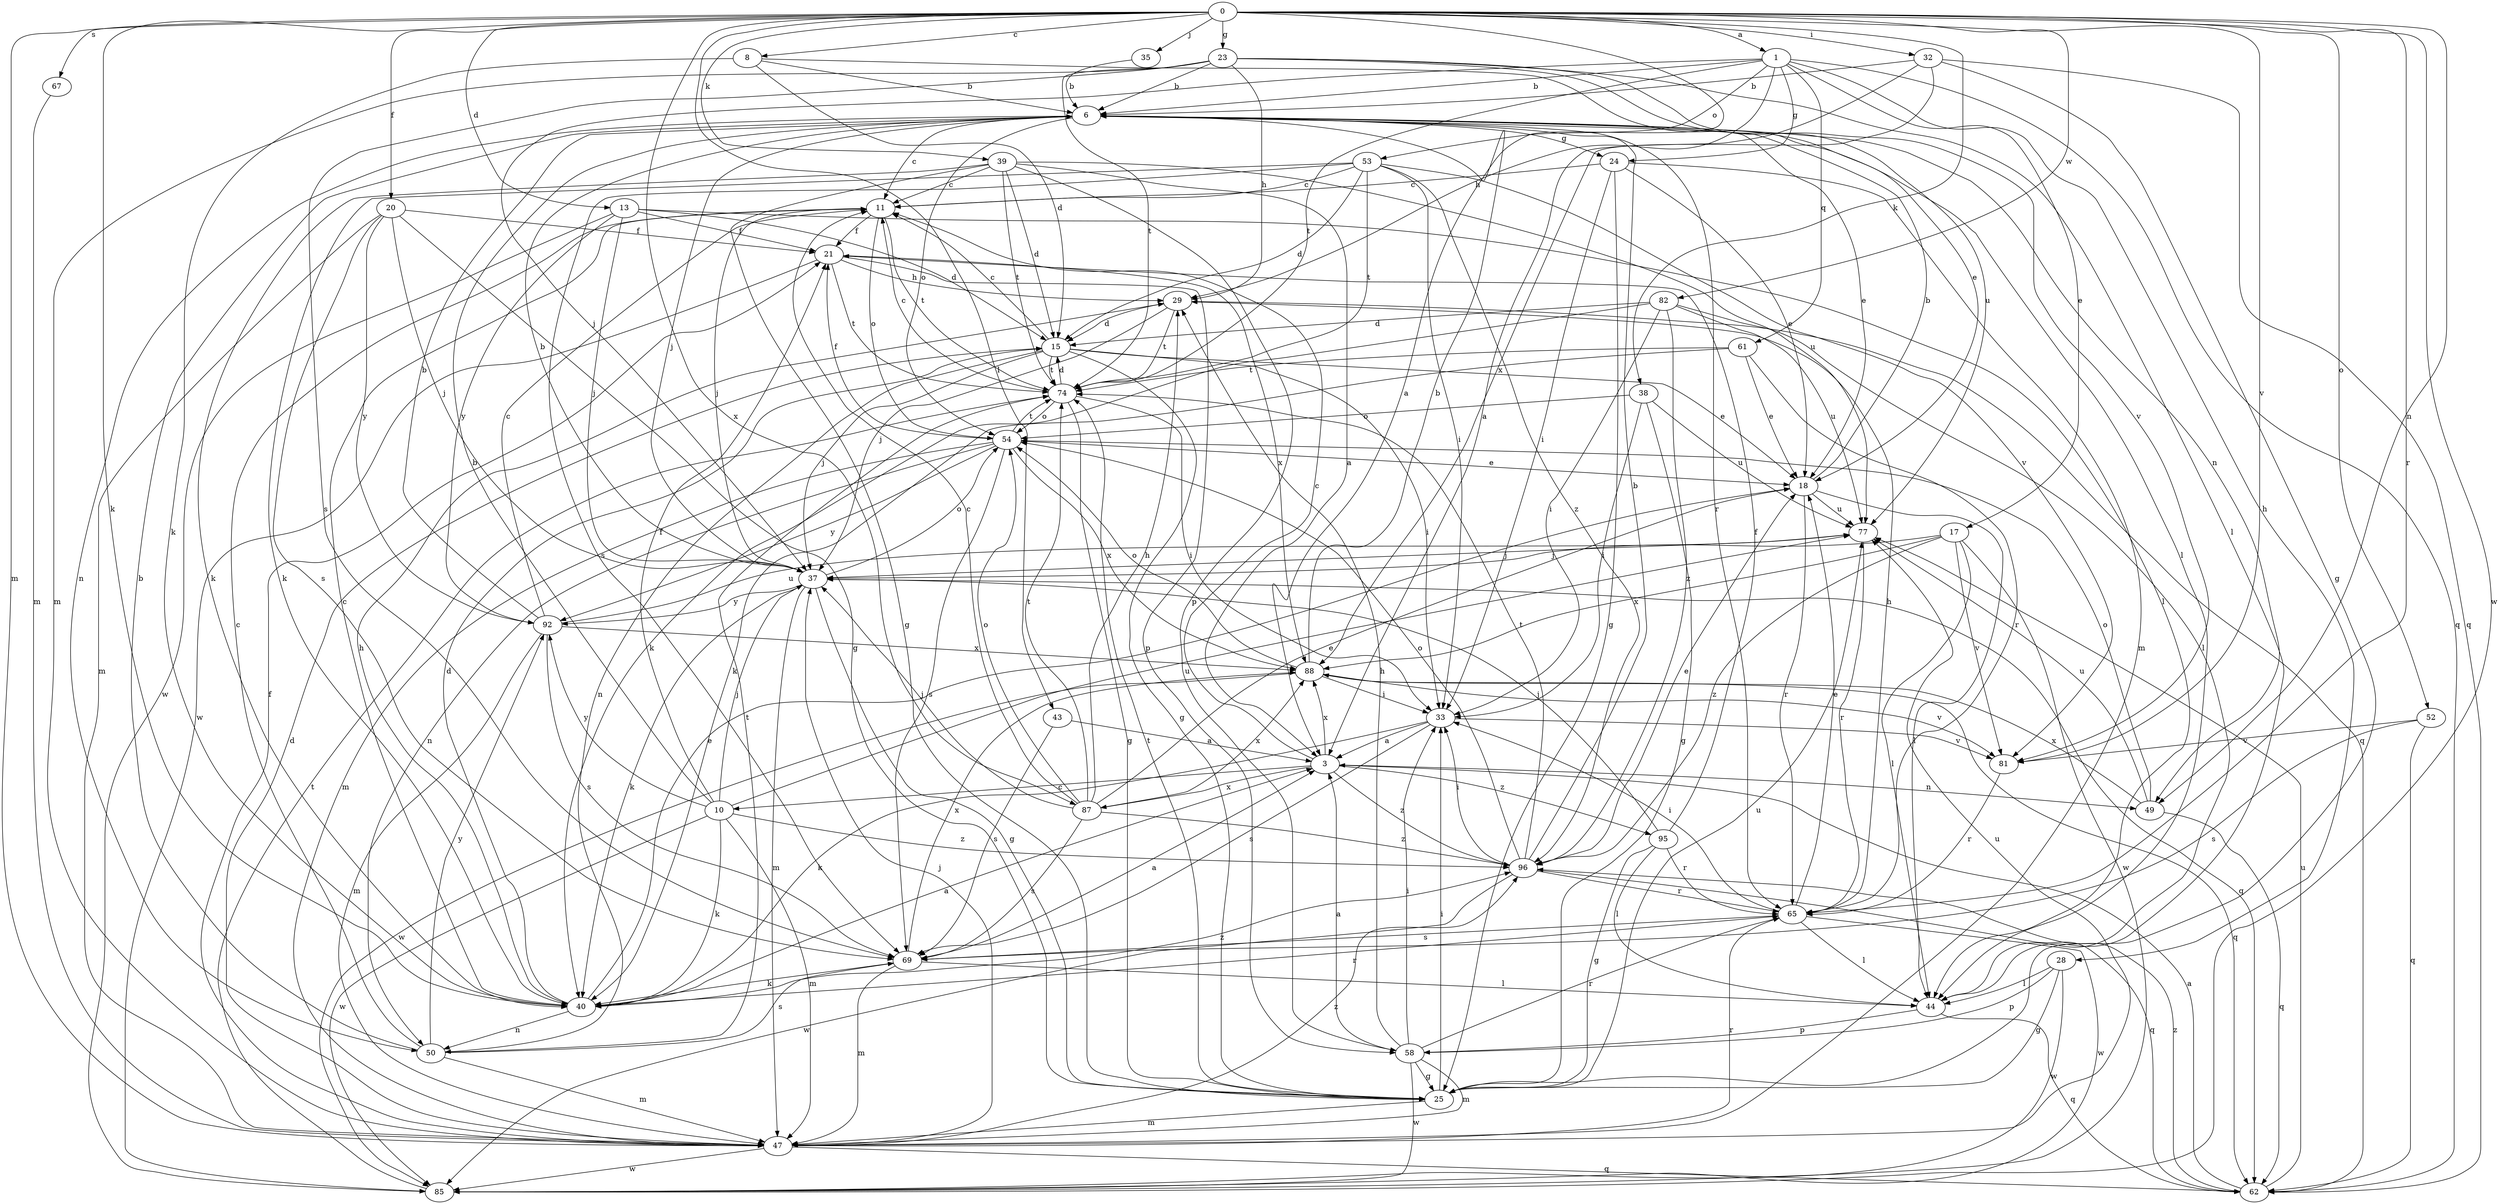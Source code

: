 strict digraph  {
0;
1;
3;
6;
8;
10;
11;
13;
15;
17;
18;
20;
21;
23;
24;
25;
28;
29;
32;
33;
35;
37;
38;
39;
40;
43;
44;
47;
49;
50;
52;
53;
54;
58;
61;
62;
65;
67;
69;
74;
77;
81;
82;
85;
87;
88;
92;
95;
96;
0 -> 1  [label=a];
0 -> 3  [label=a];
0 -> 8  [label=c];
0 -> 13  [label=d];
0 -> 20  [label=f];
0 -> 23  [label=g];
0 -> 32  [label=i];
0 -> 35  [label=j];
0 -> 38  [label=k];
0 -> 39  [label=k];
0 -> 40  [label=k];
0 -> 43  [label=l];
0 -> 47  [label=m];
0 -> 49  [label=n];
0 -> 52  [label=o];
0 -> 65  [label=r];
0 -> 67  [label=s];
0 -> 81  [label=v];
0 -> 82  [label=w];
0 -> 85  [label=w];
0 -> 87  [label=x];
1 -> 6  [label=b];
1 -> 17  [label=e];
1 -> 24  [label=g];
1 -> 28  [label=h];
1 -> 29  [label=h];
1 -> 37  [label=j];
1 -> 53  [label=o];
1 -> 61  [label=q];
1 -> 62  [label=q];
1 -> 74  [label=t];
3 -> 10  [label=c];
3 -> 11  [label=c];
3 -> 49  [label=n];
3 -> 87  [label=x];
3 -> 88  [label=x];
3 -> 95  [label=z];
3 -> 96  [label=z];
6 -> 11  [label=c];
6 -> 18  [label=e];
6 -> 24  [label=g];
6 -> 37  [label=j];
6 -> 44  [label=l];
6 -> 49  [label=n];
6 -> 50  [label=n];
6 -> 54  [label=o];
6 -> 65  [label=r];
8 -> 6  [label=b];
8 -> 15  [label=d];
8 -> 18  [label=e];
8 -> 40  [label=k];
10 -> 6  [label=b];
10 -> 21  [label=f];
10 -> 37  [label=j];
10 -> 40  [label=k];
10 -> 47  [label=m];
10 -> 77  [label=u];
10 -> 85  [label=w];
10 -> 92  [label=y];
10 -> 96  [label=z];
11 -> 21  [label=f];
11 -> 37  [label=j];
11 -> 54  [label=o];
11 -> 74  [label=t];
13 -> 15  [label=d];
13 -> 21  [label=f];
13 -> 37  [label=j];
13 -> 44  [label=l];
13 -> 85  [label=w];
13 -> 92  [label=y];
15 -> 11  [label=c];
15 -> 18  [label=e];
15 -> 25  [label=g];
15 -> 33  [label=i];
15 -> 37  [label=j];
15 -> 50  [label=n];
15 -> 74  [label=t];
17 -> 37  [label=j];
17 -> 44  [label=l];
17 -> 81  [label=v];
17 -> 85  [label=w];
17 -> 88  [label=x];
17 -> 96  [label=z];
18 -> 6  [label=b];
18 -> 44  [label=l];
18 -> 65  [label=r];
18 -> 77  [label=u];
20 -> 21  [label=f];
20 -> 25  [label=g];
20 -> 37  [label=j];
20 -> 47  [label=m];
20 -> 69  [label=s];
20 -> 92  [label=y];
21 -> 29  [label=h];
21 -> 58  [label=p];
21 -> 74  [label=t];
21 -> 85  [label=w];
21 -> 88  [label=x];
23 -> 6  [label=b];
23 -> 29  [label=h];
23 -> 44  [label=l];
23 -> 47  [label=m];
23 -> 69  [label=s];
23 -> 74  [label=t];
23 -> 77  [label=u];
23 -> 81  [label=v];
24 -> 11  [label=c];
24 -> 18  [label=e];
24 -> 25  [label=g];
24 -> 33  [label=i];
24 -> 47  [label=m];
25 -> 33  [label=i];
25 -> 47  [label=m];
25 -> 74  [label=t];
25 -> 77  [label=u];
28 -> 25  [label=g];
28 -> 44  [label=l];
28 -> 58  [label=p];
28 -> 85  [label=w];
29 -> 15  [label=d];
29 -> 37  [label=j];
29 -> 62  [label=q];
29 -> 74  [label=t];
32 -> 3  [label=a];
32 -> 6  [label=b];
32 -> 25  [label=g];
32 -> 62  [label=q];
32 -> 88  [label=x];
33 -> 3  [label=a];
33 -> 40  [label=k];
33 -> 69  [label=s];
33 -> 81  [label=v];
35 -> 6  [label=b];
37 -> 6  [label=b];
37 -> 25  [label=g];
37 -> 40  [label=k];
37 -> 47  [label=m];
37 -> 54  [label=o];
37 -> 62  [label=q];
37 -> 92  [label=y];
38 -> 25  [label=g];
38 -> 33  [label=i];
38 -> 54  [label=o];
38 -> 77  [label=u];
39 -> 3  [label=a];
39 -> 11  [label=c];
39 -> 15  [label=d];
39 -> 25  [label=g];
39 -> 40  [label=k];
39 -> 58  [label=p];
39 -> 74  [label=t];
39 -> 77  [label=u];
40 -> 3  [label=a];
40 -> 11  [label=c];
40 -> 15  [label=d];
40 -> 18  [label=e];
40 -> 29  [label=h];
40 -> 50  [label=n];
40 -> 65  [label=r];
40 -> 96  [label=z];
43 -> 3  [label=a];
43 -> 69  [label=s];
44 -> 58  [label=p];
44 -> 62  [label=q];
47 -> 15  [label=d];
47 -> 21  [label=f];
47 -> 37  [label=j];
47 -> 62  [label=q];
47 -> 65  [label=r];
47 -> 77  [label=u];
47 -> 85  [label=w];
47 -> 96  [label=z];
49 -> 54  [label=o];
49 -> 62  [label=q];
49 -> 77  [label=u];
49 -> 88  [label=x];
50 -> 6  [label=b];
50 -> 11  [label=c];
50 -> 47  [label=m];
50 -> 69  [label=s];
50 -> 74  [label=t];
50 -> 92  [label=y];
52 -> 62  [label=q];
52 -> 69  [label=s];
52 -> 81  [label=v];
53 -> 11  [label=c];
53 -> 15  [label=d];
53 -> 33  [label=i];
53 -> 40  [label=k];
53 -> 69  [label=s];
53 -> 74  [label=t];
53 -> 81  [label=v];
53 -> 96  [label=z];
54 -> 18  [label=e];
54 -> 21  [label=f];
54 -> 47  [label=m];
54 -> 50  [label=n];
54 -> 69  [label=s];
54 -> 74  [label=t];
54 -> 88  [label=x];
54 -> 92  [label=y];
58 -> 3  [label=a];
58 -> 25  [label=g];
58 -> 29  [label=h];
58 -> 33  [label=i];
58 -> 47  [label=m];
58 -> 65  [label=r];
58 -> 85  [label=w];
61 -> 18  [label=e];
61 -> 40  [label=k];
61 -> 65  [label=r];
61 -> 74  [label=t];
62 -> 3  [label=a];
62 -> 77  [label=u];
62 -> 96  [label=z];
65 -> 18  [label=e];
65 -> 29  [label=h];
65 -> 33  [label=i];
65 -> 44  [label=l];
65 -> 69  [label=s];
65 -> 85  [label=w];
67 -> 47  [label=m];
69 -> 3  [label=a];
69 -> 40  [label=k];
69 -> 44  [label=l];
69 -> 47  [label=m];
69 -> 88  [label=x];
74 -> 11  [label=c];
74 -> 15  [label=d];
74 -> 25  [label=g];
74 -> 33  [label=i];
74 -> 54  [label=o];
77 -> 37  [label=j];
77 -> 65  [label=r];
81 -> 65  [label=r];
82 -> 15  [label=d];
82 -> 33  [label=i];
82 -> 40  [label=k];
82 -> 44  [label=l];
82 -> 77  [label=u];
82 -> 96  [label=z];
85 -> 74  [label=t];
87 -> 11  [label=c];
87 -> 18  [label=e];
87 -> 29  [label=h];
87 -> 37  [label=j];
87 -> 54  [label=o];
87 -> 69  [label=s];
87 -> 74  [label=t];
87 -> 88  [label=x];
87 -> 96  [label=z];
88 -> 6  [label=b];
88 -> 33  [label=i];
88 -> 54  [label=o];
88 -> 62  [label=q];
88 -> 81  [label=v];
88 -> 85  [label=w];
92 -> 6  [label=b];
92 -> 11  [label=c];
92 -> 47  [label=m];
92 -> 69  [label=s];
92 -> 77  [label=u];
92 -> 88  [label=x];
95 -> 21  [label=f];
95 -> 25  [label=g];
95 -> 37  [label=j];
95 -> 44  [label=l];
95 -> 65  [label=r];
96 -> 6  [label=b];
96 -> 18  [label=e];
96 -> 33  [label=i];
96 -> 54  [label=o];
96 -> 62  [label=q];
96 -> 65  [label=r];
96 -> 74  [label=t];
96 -> 85  [label=w];
}
